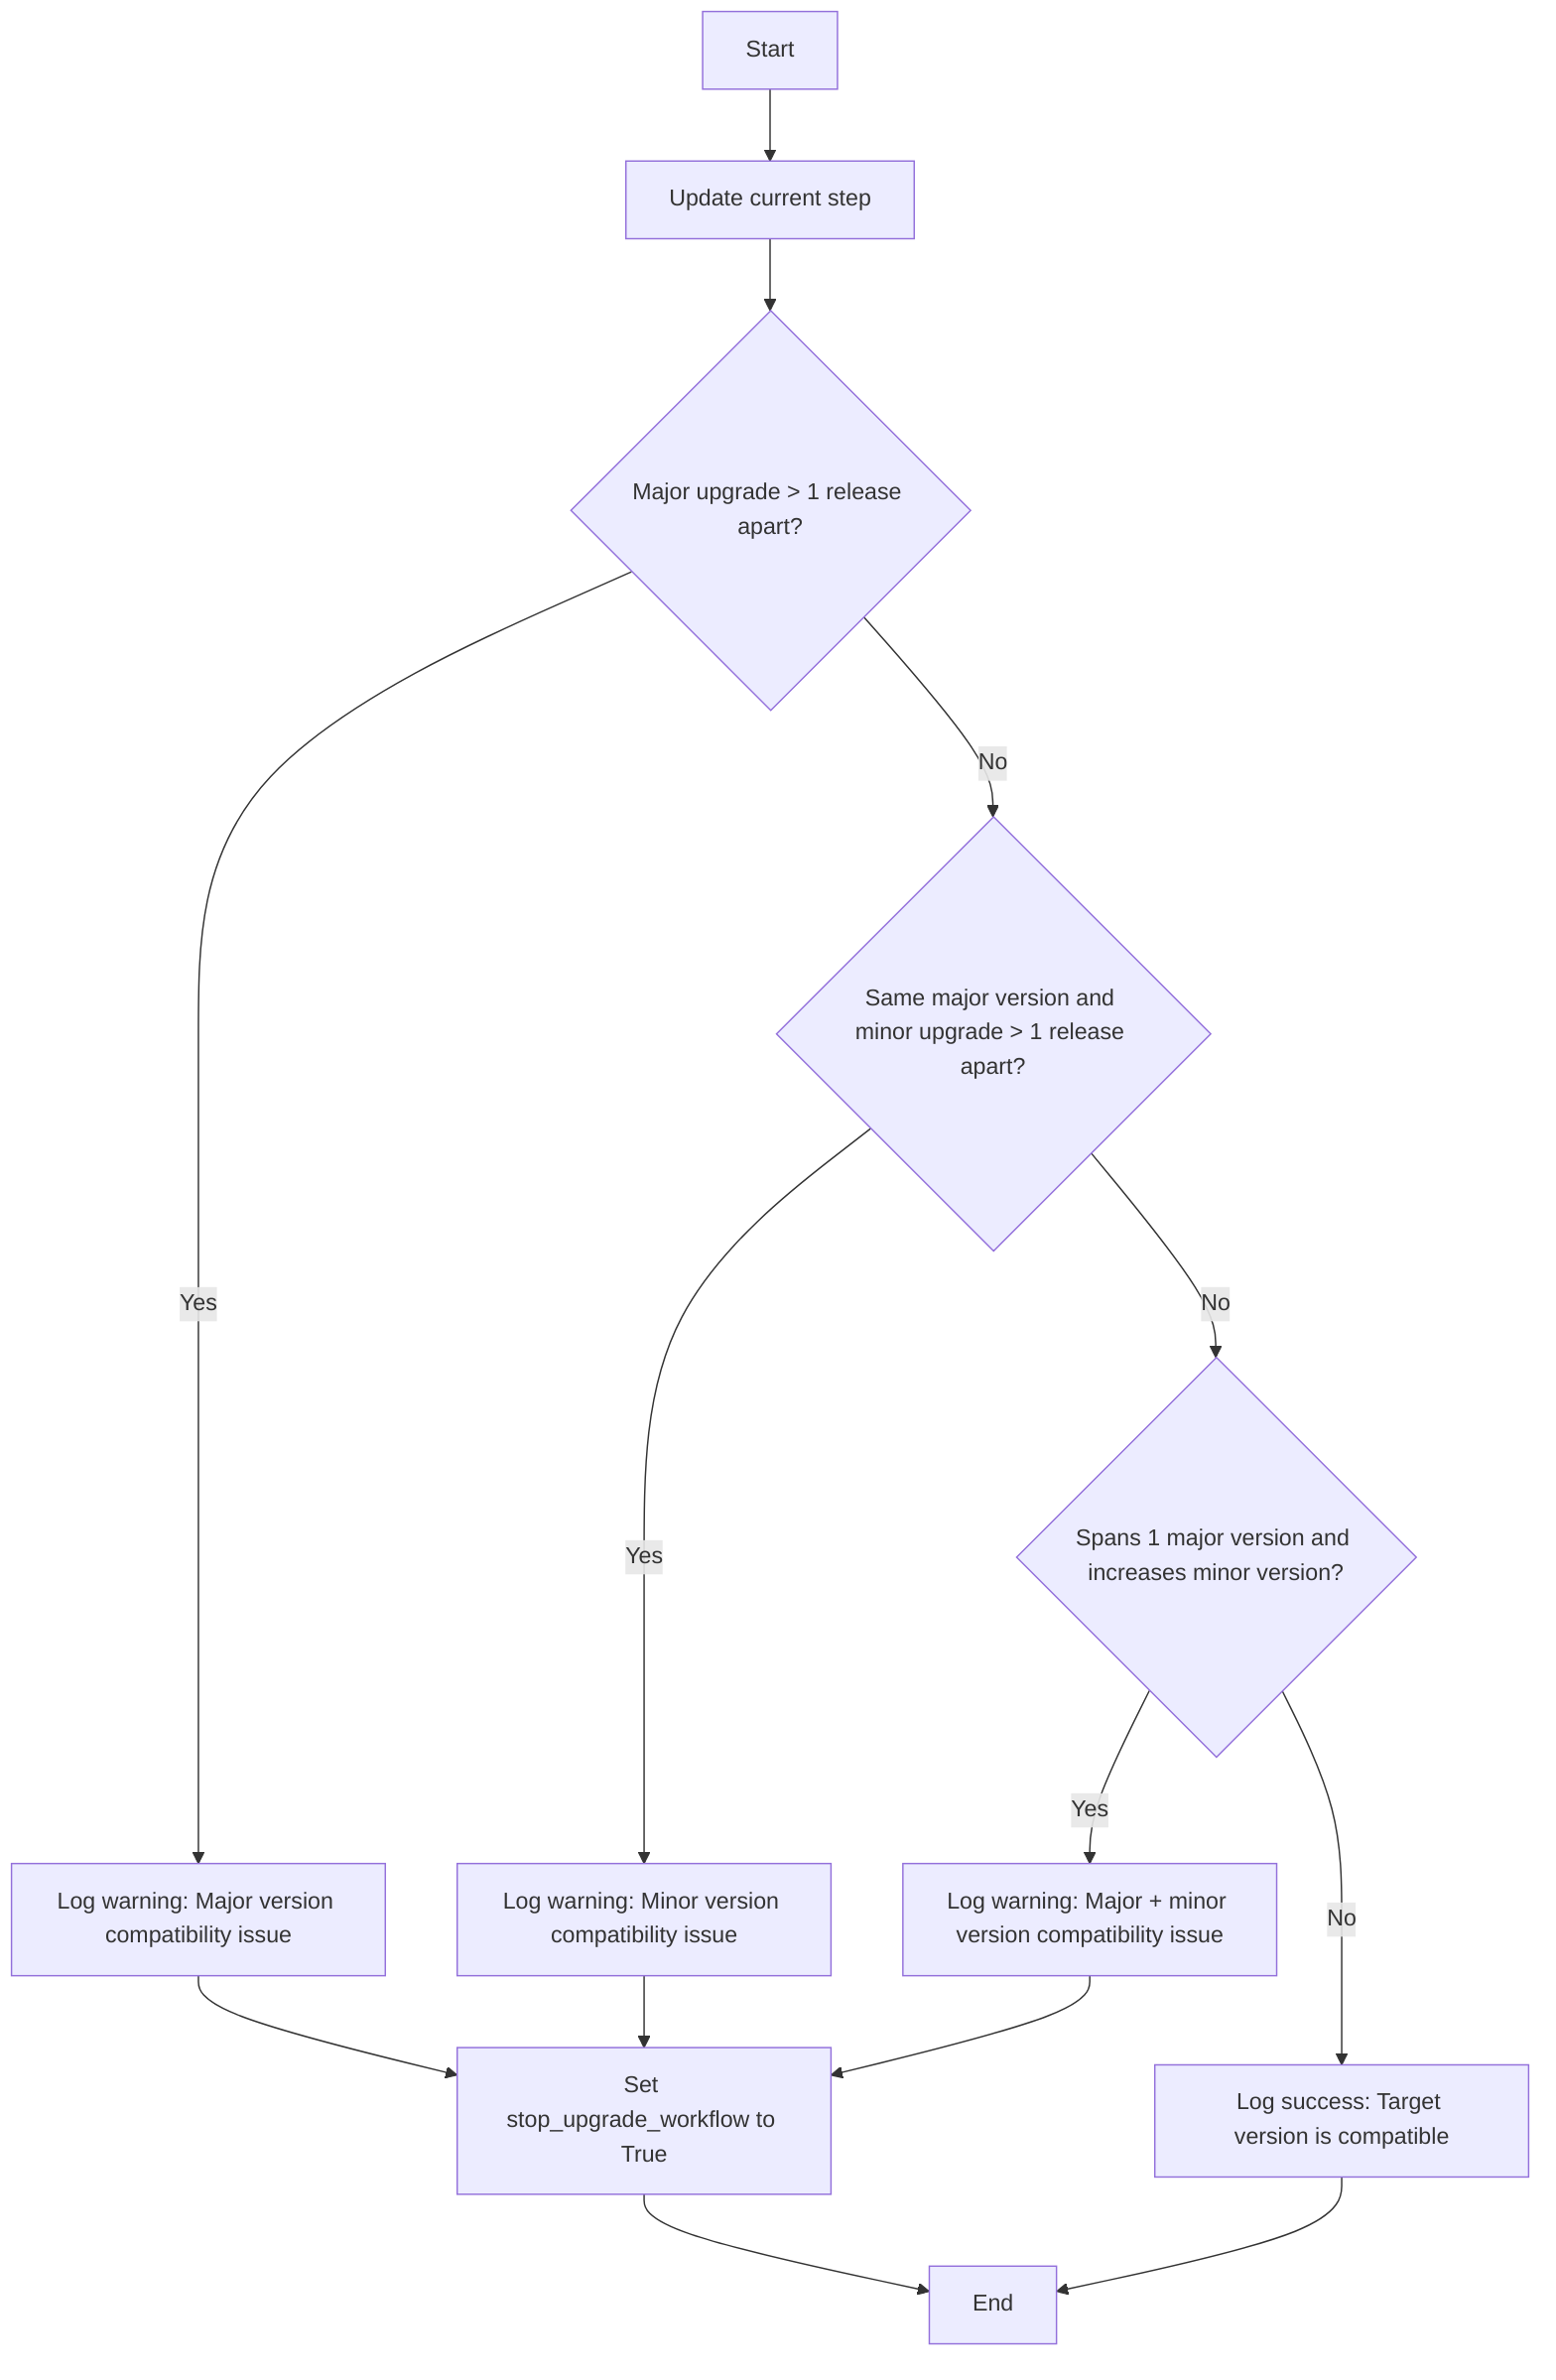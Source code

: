 flowchart TD
    A[Start] --> B[Update current step]
    B --> C{Major upgrade > 1 release apart?}
    C -->|Yes| D[Log warning: Major version compatibility issue]
    C -->|No| E{Same major version and minor upgrade > 1 release apart?}
    D --> J[Set stop_upgrade_workflow to True]
    E -->|Yes| F[Log warning: Minor version compatibility issue]
    E -->|No| G{Spans 1 major version and increases minor version?}
    F --> J
    G -->|Yes| H[Log warning: Major + minor version compatibility issue]
    G -->|No| I[Log success: Target version is compatible]
    H --> J
    J --> K[End]
    I --> K